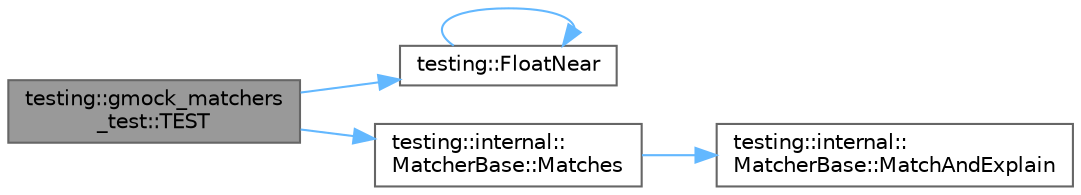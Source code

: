 digraph "testing::gmock_matchers_test::TEST"
{
 // LATEX_PDF_SIZE
  bgcolor="transparent";
  edge [fontname=Helvetica,fontsize=10,labelfontname=Helvetica,labelfontsize=10];
  node [fontname=Helvetica,fontsize=10,shape=box,height=0.2,width=0.4];
  rankdir="LR";
  Node1 [id="Node000001",label="testing::gmock_matchers\l_test::TEST",height=0.2,width=0.4,color="gray40", fillcolor="grey60", style="filled", fontcolor="black",tooltip=" "];
  Node1 -> Node2 [id="edge1_Node000001_Node000002",color="steelblue1",style="solid",tooltip=" "];
  Node2 [id="Node000002",label="testing::FloatNear",height=0.2,width=0.4,color="grey40", fillcolor="white", style="filled",URL="$namespacetesting.html#a854ef97cc70d31758fbb10bd359518b5",tooltip=" "];
  Node2 -> Node2 [id="edge2_Node000002_Node000002",color="steelblue1",style="solid",tooltip=" "];
  Node1 -> Node3 [id="edge3_Node000001_Node000003",color="steelblue1",style="solid",tooltip=" "];
  Node3 [id="Node000003",label="testing::internal::\lMatcherBase::Matches",height=0.2,width=0.4,color="grey40", fillcolor="white", style="filled",URL="$classtesting_1_1internal_1_1_matcher_base.html#abc0dbefa4daff0a49943ca8740e987a6",tooltip=" "];
  Node3 -> Node4 [id="edge4_Node000003_Node000004",color="steelblue1",style="solid",tooltip=" "];
  Node4 [id="Node000004",label="testing::internal::\lMatcherBase::MatchAndExplain",height=0.2,width=0.4,color="grey40", fillcolor="white", style="filled",URL="$classtesting_1_1internal_1_1_matcher_base.html#aab88b1d23b6b94a8495ce6a0e0c576ce",tooltip=" "];
}
